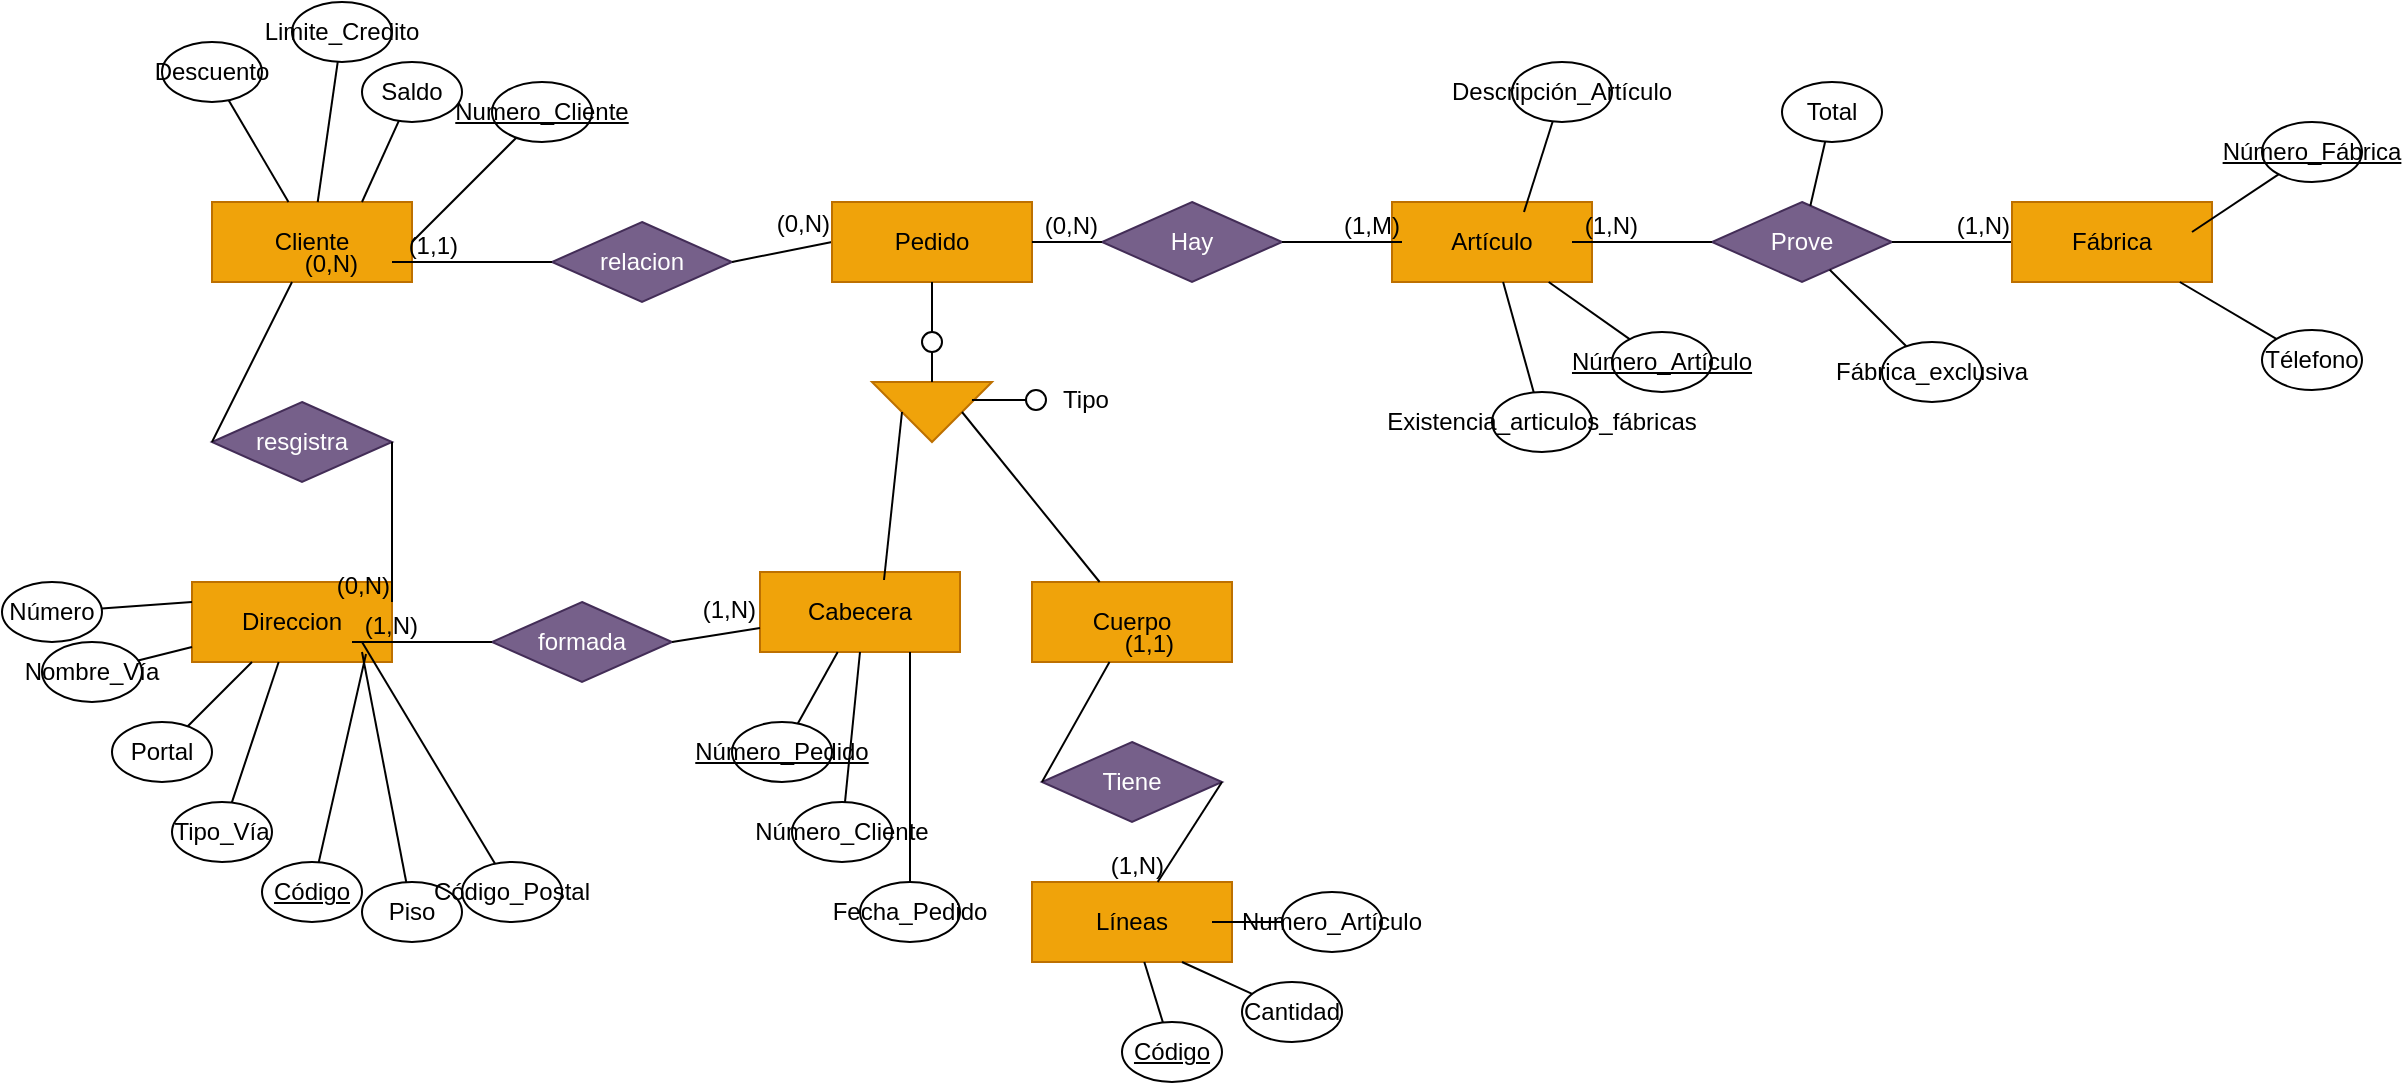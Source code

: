 <mxfile version="27.0.9">
  <diagram name="Página-1" id="Y2wxkopbrOoG1ZFBHDRZ">
    <mxGraphModel dx="2282" dy="1017" grid="1" gridSize="10" guides="1" tooltips="1" connect="1" arrows="1" fold="1" page="1" pageScale="1" pageWidth="827" pageHeight="1169" math="0" shadow="0">
      <root>
        <mxCell id="0" />
        <mxCell id="1" parent="0" />
        <mxCell id="6sxr05ySoq-j22cTBixy-1" value="Cliente" style="whiteSpace=wrap;html=1;align=center;fillColor=#f0a30a;strokeColor=#BD7000;fontColor=#000000;" vertex="1" parent="1">
          <mxGeometry x="90" y="140" width="100" height="40" as="geometry" />
        </mxCell>
        <mxCell id="6sxr05ySoq-j22cTBixy-2" value="Líneas" style="whiteSpace=wrap;html=1;align=center;fillColor=#f0a30a;strokeColor=#BD7000;fontColor=#000000;" vertex="1" parent="1">
          <mxGeometry x="500" y="480" width="100" height="40" as="geometry" />
        </mxCell>
        <mxCell id="6sxr05ySoq-j22cTBixy-4" value="Direccion" style="whiteSpace=wrap;html=1;align=center;fillColor=#f0a30a;strokeColor=#BD7000;fontColor=#000000;" vertex="1" parent="1">
          <mxGeometry x="80" y="330" width="100" height="40" as="geometry" />
        </mxCell>
        <mxCell id="6sxr05ySoq-j22cTBixy-5" value="resgistra" style="shape=rhombus;perimeter=rhombusPerimeter;whiteSpace=wrap;html=1;align=center;fillColor=#76608a;fontColor=#ffffff;strokeColor=#432D57;" vertex="1" parent="1">
          <mxGeometry x="90" y="240" width="90" height="40" as="geometry" />
        </mxCell>
        <mxCell id="6sxr05ySoq-j22cTBixy-6" value="" style="endArrow=none;html=1;rounded=0;exitX=0;exitY=0.5;exitDx=0;exitDy=0;" edge="1" source="6sxr05ySoq-j22cTBixy-5" parent="1" target="6sxr05ySoq-j22cTBixy-1">
          <mxGeometry relative="1" as="geometry">
            <mxPoint x="67" y="230" as="sourcePoint" />
            <mxPoint x="20" y="260" as="targetPoint" />
          </mxGeometry>
        </mxCell>
        <mxCell id="6sxr05ySoq-j22cTBixy-7" value="(0,N)" style="resizable=0;html=1;whiteSpace=wrap;align=right;verticalAlign=bottom;" connectable="0" vertex="1" parent="6sxr05ySoq-j22cTBixy-6">
          <mxGeometry x="1" relative="1" as="geometry">
            <mxPoint x="34" as="offset" />
          </mxGeometry>
        </mxCell>
        <mxCell id="6sxr05ySoq-j22cTBixy-8" value="" style="endArrow=none;html=1;rounded=0;exitX=1;exitY=0.5;exitDx=0;exitDy=0;entryX=1;entryY=0.25;entryDx=0;entryDy=0;" edge="1" source="6sxr05ySoq-j22cTBixy-5" parent="1" target="6sxr05ySoq-j22cTBixy-4">
          <mxGeometry relative="1" as="geometry">
            <mxPoint x="67" y="230" as="sourcePoint" />
            <mxPoint x="240" y="260" as="targetPoint" />
          </mxGeometry>
        </mxCell>
        <mxCell id="6sxr05ySoq-j22cTBixy-9" value="(0,N)" style="resizable=0;html=1;whiteSpace=wrap;align=right;verticalAlign=bottom;" connectable="0" vertex="1" parent="6sxr05ySoq-j22cTBixy-8">
          <mxGeometry x="1" relative="1" as="geometry">
            <mxPoint as="offset" />
          </mxGeometry>
        </mxCell>
        <mxCell id="6sxr05ySoq-j22cTBixy-10" value="" style="endArrow=none;html=1;rounded=0;" edge="1" target="6sxr05ySoq-j22cTBixy-11" parent="1">
          <mxGeometry relative="1" as="geometry">
            <mxPoint x="190" y="160" as="sourcePoint" />
            <mxPoint x="250" y="160" as="targetPoint" />
          </mxGeometry>
        </mxCell>
        <mxCell id="6sxr05ySoq-j22cTBixy-11" value="&lt;u&gt;Numero_Cliente&lt;/u&gt;" style="ellipse;whiteSpace=wrap;html=1;align=center;" vertex="1" parent="1">
          <mxGeometry x="230" y="80" width="50" height="30" as="geometry" />
        </mxCell>
        <mxCell id="6sxr05ySoq-j22cTBixy-12" value="" style="endArrow=none;html=1;rounded=0;exitX=0.75;exitY=0;exitDx=0;exitDy=0;" edge="1" target="6sxr05ySoq-j22cTBixy-13" parent="1" source="6sxr05ySoq-j22cTBixy-1">
          <mxGeometry relative="1" as="geometry">
            <mxPoint x="130" y="95" as="sourcePoint" />
            <mxPoint x="190" y="95" as="targetPoint" />
          </mxGeometry>
        </mxCell>
        <mxCell id="6sxr05ySoq-j22cTBixy-13" value="Saldo" style="ellipse;whiteSpace=wrap;html=1;align=center;" vertex="1" parent="1">
          <mxGeometry x="165" y="70" width="50" height="30" as="geometry" />
        </mxCell>
        <mxCell id="6sxr05ySoq-j22cTBixy-14" value="" style="endArrow=none;html=1;rounded=0;" edge="1" target="6sxr05ySoq-j22cTBixy-15" parent="1" source="6sxr05ySoq-j22cTBixy-1">
          <mxGeometry relative="1" as="geometry">
            <mxPoint x="80" y="95" as="sourcePoint" />
            <mxPoint x="140" y="95" as="targetPoint" />
          </mxGeometry>
        </mxCell>
        <mxCell id="6sxr05ySoq-j22cTBixy-15" value="Limite_Credito" style="ellipse;whiteSpace=wrap;html=1;align=center;" vertex="1" parent="1">
          <mxGeometry x="130" y="40" width="50" height="30" as="geometry" />
        </mxCell>
        <mxCell id="6sxr05ySoq-j22cTBixy-16" value="" style="endArrow=none;html=1;rounded=0;" edge="1" target="6sxr05ySoq-j22cTBixy-17" parent="1" source="6sxr05ySoq-j22cTBixy-1">
          <mxGeometry relative="1" as="geometry">
            <mxPoint x="30" y="75" as="sourcePoint" />
            <mxPoint x="90" y="75" as="targetPoint" />
          </mxGeometry>
        </mxCell>
        <mxCell id="6sxr05ySoq-j22cTBixy-17" value="Descuento" style="ellipse;whiteSpace=wrap;html=1;align=center;" vertex="1" parent="1">
          <mxGeometry x="65" y="60" width="50" height="30" as="geometry" />
        </mxCell>
        <mxCell id="6sxr05ySoq-j22cTBixy-18" value="" style="endArrow=none;html=1;rounded=0;exitX=0.87;exitY=0.9;exitDx=0;exitDy=0;exitPerimeter=0;" edge="1" target="6sxr05ySoq-j22cTBixy-19" parent="1" source="6sxr05ySoq-j22cTBixy-4">
          <mxGeometry relative="1" as="geometry">
            <mxPoint x="113" y="415" as="sourcePoint" />
            <mxPoint x="173" y="415" as="targetPoint" />
          </mxGeometry>
        </mxCell>
        <mxCell id="6sxr05ySoq-j22cTBixy-19" value="&lt;u&gt;Código&lt;/u&gt;" style="ellipse;whiteSpace=wrap;html=1;align=center;" vertex="1" parent="1">
          <mxGeometry x="115" y="470" width="50" height="30" as="geometry" />
        </mxCell>
        <mxCell id="6sxr05ySoq-j22cTBixy-20" value="" style="endArrow=none;html=1;rounded=0;" edge="1" target="6sxr05ySoq-j22cTBixy-21" parent="1" source="6sxr05ySoq-j22cTBixy-4">
          <mxGeometry relative="1" as="geometry">
            <mxPoint x="65" y="415" as="sourcePoint" />
            <mxPoint x="125" y="415" as="targetPoint" />
          </mxGeometry>
        </mxCell>
        <mxCell id="6sxr05ySoq-j22cTBixy-21" value="Tipo_Vía" style="ellipse;whiteSpace=wrap;html=1;align=center;" vertex="1" parent="1">
          <mxGeometry x="70" y="440" width="50" height="30" as="geometry" />
        </mxCell>
        <mxCell id="6sxr05ySoq-j22cTBixy-22" value="" style="endArrow=none;html=1;rounded=0;" edge="1" target="6sxr05ySoq-j22cTBixy-23" parent="1" source="6sxr05ySoq-j22cTBixy-4">
          <mxGeometry relative="1" as="geometry">
            <mxPoint x="5" y="415" as="sourcePoint" />
            <mxPoint x="65" y="415" as="targetPoint" />
          </mxGeometry>
        </mxCell>
        <mxCell id="6sxr05ySoq-j22cTBixy-23" value="Portal" style="ellipse;whiteSpace=wrap;html=1;align=center;" vertex="1" parent="1">
          <mxGeometry x="40" y="400" width="50" height="30" as="geometry" />
        </mxCell>
        <mxCell id="6sxr05ySoq-j22cTBixy-24" value="" style="endArrow=none;html=1;rounded=0;" edge="1" target="6sxr05ySoq-j22cTBixy-25" parent="1" source="6sxr05ySoq-j22cTBixy-4">
          <mxGeometry relative="1" as="geometry">
            <mxPoint x="-30" y="375" as="sourcePoint" />
            <mxPoint x="30" y="375" as="targetPoint" />
          </mxGeometry>
        </mxCell>
        <mxCell id="6sxr05ySoq-j22cTBixy-25" value="Nombre_Vía" style="ellipse;whiteSpace=wrap;html=1;align=center;" vertex="1" parent="1">
          <mxGeometry x="5" y="360" width="50" height="30" as="geometry" />
        </mxCell>
        <mxCell id="6sxr05ySoq-j22cTBixy-26" value="" style="endArrow=none;html=1;rounded=0;exitX=0;exitY=0.25;exitDx=0;exitDy=0;" edge="1" target="6sxr05ySoq-j22cTBixy-27" parent="1" source="6sxr05ySoq-j22cTBixy-4">
          <mxGeometry relative="1" as="geometry">
            <mxPoint x="-50" y="345" as="sourcePoint" />
            <mxPoint x="10" y="345" as="targetPoint" />
          </mxGeometry>
        </mxCell>
        <mxCell id="6sxr05ySoq-j22cTBixy-27" value="Número" style="ellipse;whiteSpace=wrap;html=1;align=center;" vertex="1" parent="1">
          <mxGeometry x="-15" y="330" width="50" height="30" as="geometry" />
        </mxCell>
        <mxCell id="6sxr05ySoq-j22cTBixy-28" value="" style="endArrow=none;html=1;rounded=0;" edge="1" target="6sxr05ySoq-j22cTBixy-29" parent="1">
          <mxGeometry relative="1" as="geometry">
            <mxPoint x="165" y="365" as="sourcePoint" />
            <mxPoint x="225" y="365" as="targetPoint" />
          </mxGeometry>
        </mxCell>
        <mxCell id="6sxr05ySoq-j22cTBixy-29" value="Piso" style="ellipse;whiteSpace=wrap;html=1;align=center;" vertex="1" parent="1">
          <mxGeometry x="165" y="480" width="50" height="30" as="geometry" />
        </mxCell>
        <mxCell id="6sxr05ySoq-j22cTBixy-30" value="" style="endArrow=none;html=1;rounded=0;" edge="1" target="6sxr05ySoq-j22cTBixy-31" parent="1">
          <mxGeometry relative="1" as="geometry">
            <mxPoint x="165" y="360" as="sourcePoint" />
            <mxPoint x="225" y="360" as="targetPoint" />
          </mxGeometry>
        </mxCell>
        <mxCell id="6sxr05ySoq-j22cTBixy-31" value="Código_Postal" style="ellipse;whiteSpace=wrap;html=1;align=center;" vertex="1" parent="1">
          <mxGeometry x="215" y="470" width="50" height="30" as="geometry" />
        </mxCell>
        <mxCell id="6sxr05ySoq-j22cTBixy-32" value="relacion" style="shape=rhombus;perimeter=rhombusPerimeter;whiteSpace=wrap;html=1;align=center;fillColor=#76608a;fontColor=#ffffff;strokeColor=#432D57;" vertex="1" parent="1">
          <mxGeometry x="260" y="150" width="90" height="40" as="geometry" />
        </mxCell>
        <mxCell id="6sxr05ySoq-j22cTBixy-33" value="" style="endArrow=none;html=1;rounded=0;exitX=0;exitY=0.5;exitDx=0;exitDy=0;" edge="1" source="6sxr05ySoq-j22cTBixy-32" parent="1">
          <mxGeometry relative="1" as="geometry">
            <mxPoint x="227" y="140" as="sourcePoint" />
            <mxPoint x="180" y="170" as="targetPoint" />
          </mxGeometry>
        </mxCell>
        <mxCell id="6sxr05ySoq-j22cTBixy-34" value="(1,1)" style="resizable=0;html=1;whiteSpace=wrap;align=right;verticalAlign=bottom;" connectable="0" vertex="1" parent="6sxr05ySoq-j22cTBixy-33">
          <mxGeometry x="1" relative="1" as="geometry">
            <mxPoint x="34" as="offset" />
          </mxGeometry>
        </mxCell>
        <mxCell id="6sxr05ySoq-j22cTBixy-35" value="" style="endArrow=none;html=1;rounded=0;exitX=1;exitY=0.5;exitDx=0;exitDy=0;entryX=0;entryY=0.5;entryDx=0;entryDy=0;" edge="1" source="6sxr05ySoq-j22cTBixy-32" parent="1" target="6sxr05ySoq-j22cTBixy-46">
          <mxGeometry relative="1" as="geometry">
            <mxPoint x="227" y="140" as="sourcePoint" />
            <mxPoint x="420" y="165" as="targetPoint" />
          </mxGeometry>
        </mxCell>
        <mxCell id="6sxr05ySoq-j22cTBixy-36" value="(0,N)" style="resizable=0;html=1;whiteSpace=wrap;align=right;verticalAlign=bottom;" connectable="0" vertex="1" parent="6sxr05ySoq-j22cTBixy-35">
          <mxGeometry x="1" relative="1" as="geometry">
            <mxPoint as="offset" />
          </mxGeometry>
        </mxCell>
        <mxCell id="6sxr05ySoq-j22cTBixy-46" value="Pedido" style="whiteSpace=wrap;html=1;align=center;fillColor=#f0a30a;strokeColor=#BD7000;fontColor=#000000;" vertex="1" parent="1">
          <mxGeometry x="400" y="140" width="100" height="40" as="geometry" />
        </mxCell>
        <mxCell id="6sxr05ySoq-j22cTBixy-47" value="" style="triangle;whiteSpace=wrap;html=1;rotation=90;fillColor=#f0a30a;strokeColor=#BD7000;fontColor=#000000;" vertex="1" parent="1">
          <mxGeometry x="435" y="215" width="30" height="60" as="geometry" />
        </mxCell>
        <mxCell id="6sxr05ySoq-j22cTBixy-48" value="" style="ellipse;whiteSpace=wrap;html=1;aspect=fixed;" vertex="1" parent="1">
          <mxGeometry x="445" y="205" width="10" height="10" as="geometry" />
        </mxCell>
        <mxCell id="6sxr05ySoq-j22cTBixy-49" value="" style="endArrow=none;html=1;rounded=0;exitX=0.5;exitY=0;exitDx=0;exitDy=0;entryX=0.5;entryY=1;entryDx=0;entryDy=0;" edge="1" source="6sxr05ySoq-j22cTBixy-48" target="6sxr05ySoq-j22cTBixy-46" parent="1">
          <mxGeometry relative="1" as="geometry">
            <mxPoint x="590" y="260" as="sourcePoint" />
            <mxPoint x="750" y="260" as="targetPoint" />
          </mxGeometry>
        </mxCell>
        <mxCell id="6sxr05ySoq-j22cTBixy-50" value="" style="endArrow=none;html=1;rounded=0;exitX=0.5;exitY=1;exitDx=0;exitDy=0;entryX=0;entryY=0.5;entryDx=0;entryDy=0;" edge="1" source="6sxr05ySoq-j22cTBixy-48" target="6sxr05ySoq-j22cTBixy-47" parent="1">
          <mxGeometry relative="1" as="geometry">
            <mxPoint x="590" y="260" as="sourcePoint" />
            <mxPoint x="750" y="260" as="targetPoint" />
          </mxGeometry>
        </mxCell>
        <mxCell id="6sxr05ySoq-j22cTBixy-51" value="" style="ellipse;whiteSpace=wrap;html=1;aspect=fixed;" vertex="1" parent="1">
          <mxGeometry x="497" y="234" width="10" height="10" as="geometry" />
        </mxCell>
        <mxCell id="6sxr05ySoq-j22cTBixy-52" value="" style="endArrow=none;html=1;rounded=0;exitX=0;exitY=0.5;exitDx=0;exitDy=0;entryX=0.3;entryY=0.167;entryDx=0;entryDy=0;entryPerimeter=0;" edge="1" source="6sxr05ySoq-j22cTBixy-51" target="6sxr05ySoq-j22cTBixy-47" parent="1">
          <mxGeometry relative="1" as="geometry">
            <mxPoint x="590" y="260" as="sourcePoint" />
            <mxPoint x="750" y="260" as="targetPoint" />
          </mxGeometry>
        </mxCell>
        <mxCell id="6sxr05ySoq-j22cTBixy-53" value="Tipo" style="text;html=1;align=center;verticalAlign=middle;whiteSpace=wrap;rounded=0;" vertex="1" parent="1">
          <mxGeometry x="497" y="224" width="60" height="30" as="geometry" />
        </mxCell>
        <mxCell id="6sxr05ySoq-j22cTBixy-54" value="Cabecera" style="whiteSpace=wrap;html=1;align=center;fillColor=#f0a30a;strokeColor=#BD7000;fontColor=#000000;" vertex="1" parent="1">
          <mxGeometry x="364" y="325" width="100" height="40" as="geometry" />
        </mxCell>
        <mxCell id="6sxr05ySoq-j22cTBixy-55" value="Cuerpo" style="whiteSpace=wrap;html=1;align=center;fillColor=#f0a30a;strokeColor=#BD7000;fontColor=#000000;" vertex="1" parent="1">
          <mxGeometry x="500" y="330" width="100" height="40" as="geometry" />
        </mxCell>
        <mxCell id="6sxr05ySoq-j22cTBixy-56" value="" style="endArrow=none;html=1;rounded=0;exitX=0.62;exitY=0.1;exitDx=0;exitDy=0;exitPerimeter=0;entryX=0.5;entryY=1;entryDx=0;entryDy=0;" edge="1" parent="1" source="6sxr05ySoq-j22cTBixy-54" target="6sxr05ySoq-j22cTBixy-47">
          <mxGeometry width="50" height="50" relative="1" as="geometry">
            <mxPoint x="440" y="300" as="sourcePoint" />
            <mxPoint x="490" y="250" as="targetPoint" />
            <Array as="points" />
          </mxGeometry>
        </mxCell>
        <mxCell id="6sxr05ySoq-j22cTBixy-57" value="" style="endArrow=none;html=1;rounded=0;entryX=0.5;entryY=0;entryDx=0;entryDy=0;" edge="1" parent="1" source="6sxr05ySoq-j22cTBixy-55" target="6sxr05ySoq-j22cTBixy-47">
          <mxGeometry width="50" height="50" relative="1" as="geometry">
            <mxPoint x="500" y="369" as="sourcePoint" />
            <mxPoint x="538" y="290" as="targetPoint" />
            <Array as="points" />
          </mxGeometry>
        </mxCell>
        <mxCell id="6sxr05ySoq-j22cTBixy-59" value="formada" style="shape=rhombus;perimeter=rhombusPerimeter;whiteSpace=wrap;html=1;align=center;fillColor=#76608a;fontColor=#ffffff;strokeColor=#432D57;" vertex="1" parent="1">
          <mxGeometry x="230" y="340" width="90" height="40" as="geometry" />
        </mxCell>
        <mxCell id="6sxr05ySoq-j22cTBixy-60" value="" style="endArrow=none;html=1;rounded=0;exitX=0;exitY=0.5;exitDx=0;exitDy=0;" edge="1" source="6sxr05ySoq-j22cTBixy-59" parent="1">
          <mxGeometry relative="1" as="geometry">
            <mxPoint x="207" y="330" as="sourcePoint" />
            <mxPoint x="160" y="360" as="targetPoint" />
          </mxGeometry>
        </mxCell>
        <mxCell id="6sxr05ySoq-j22cTBixy-61" value="(1,N)" style="resizable=0;html=1;whiteSpace=wrap;align=right;verticalAlign=bottom;" connectable="0" vertex="1" parent="6sxr05ySoq-j22cTBixy-60">
          <mxGeometry x="1" relative="1" as="geometry">
            <mxPoint x="34" as="offset" />
          </mxGeometry>
        </mxCell>
        <mxCell id="6sxr05ySoq-j22cTBixy-62" value="" style="endArrow=none;html=1;rounded=0;exitX=1;exitY=0.5;exitDx=0;exitDy=0;" edge="1" source="6sxr05ySoq-j22cTBixy-59" parent="1" target="6sxr05ySoq-j22cTBixy-54">
          <mxGeometry relative="1" as="geometry">
            <mxPoint x="207" y="330" as="sourcePoint" />
            <mxPoint x="380" y="360" as="targetPoint" />
          </mxGeometry>
        </mxCell>
        <mxCell id="6sxr05ySoq-j22cTBixy-63" value="(1,N)" style="resizable=0;html=1;whiteSpace=wrap;align=right;verticalAlign=bottom;" connectable="0" vertex="1" parent="6sxr05ySoq-j22cTBixy-62">
          <mxGeometry x="1" relative="1" as="geometry">
            <mxPoint as="offset" />
          </mxGeometry>
        </mxCell>
        <mxCell id="6sxr05ySoq-j22cTBixy-64" value="Tiene" style="shape=rhombus;perimeter=rhombusPerimeter;whiteSpace=wrap;html=1;align=center;fillColor=#76608a;fontColor=#ffffff;strokeColor=#432D57;" vertex="1" parent="1">
          <mxGeometry x="505" y="410" width="90" height="40" as="geometry" />
        </mxCell>
        <mxCell id="6sxr05ySoq-j22cTBixy-65" value="" style="endArrow=none;html=1;rounded=0;exitX=0;exitY=0.5;exitDx=0;exitDy=0;" edge="1" source="6sxr05ySoq-j22cTBixy-64" parent="1" target="6sxr05ySoq-j22cTBixy-55">
          <mxGeometry relative="1" as="geometry">
            <mxPoint x="482" y="400" as="sourcePoint" />
            <mxPoint x="435" y="430" as="targetPoint" />
          </mxGeometry>
        </mxCell>
        <mxCell id="6sxr05ySoq-j22cTBixy-66" value="(1,1)" style="resizable=0;html=1;whiteSpace=wrap;align=right;verticalAlign=bottom;" connectable="0" vertex="1" parent="6sxr05ySoq-j22cTBixy-65">
          <mxGeometry x="1" relative="1" as="geometry">
            <mxPoint x="34" as="offset" />
          </mxGeometry>
        </mxCell>
        <mxCell id="6sxr05ySoq-j22cTBixy-67" value="" style="endArrow=none;html=1;rounded=0;exitX=1;exitY=0.5;exitDx=0;exitDy=0;" edge="1" source="6sxr05ySoq-j22cTBixy-64" parent="1" target="6sxr05ySoq-j22cTBixy-2">
          <mxGeometry relative="1" as="geometry">
            <mxPoint x="482" y="400" as="sourcePoint" />
            <mxPoint x="655" y="430" as="targetPoint" />
          </mxGeometry>
        </mxCell>
        <mxCell id="6sxr05ySoq-j22cTBixy-68" value="(1,N)" style="resizable=0;html=1;whiteSpace=wrap;align=right;verticalAlign=bottom;" connectable="0" vertex="1" parent="6sxr05ySoq-j22cTBixy-67">
          <mxGeometry x="1" relative="1" as="geometry">
            <mxPoint x="5" as="offset" />
          </mxGeometry>
        </mxCell>
        <mxCell id="6sxr05ySoq-j22cTBixy-69" value="Artículo" style="whiteSpace=wrap;html=1;align=center;fillColor=#f0a30a;strokeColor=#BD7000;fontColor=#000000;" vertex="1" parent="1">
          <mxGeometry x="680" y="140" width="100" height="40" as="geometry" />
        </mxCell>
        <mxCell id="6sxr05ySoq-j22cTBixy-70" value="Hay" style="shape=rhombus;perimeter=rhombusPerimeter;whiteSpace=wrap;html=1;align=center;fillColor=#76608a;fontColor=#ffffff;strokeColor=#432D57;" vertex="1" parent="1">
          <mxGeometry x="535" y="140" width="90" height="40" as="geometry" />
        </mxCell>
        <mxCell id="6sxr05ySoq-j22cTBixy-71" value="" style="endArrow=none;html=1;rounded=0;exitX=0;exitY=0.5;exitDx=0;exitDy=0;" edge="1" source="6sxr05ySoq-j22cTBixy-70" parent="1">
          <mxGeometry relative="1" as="geometry">
            <mxPoint x="512" y="130" as="sourcePoint" />
            <mxPoint x="500" y="160" as="targetPoint" />
          </mxGeometry>
        </mxCell>
        <mxCell id="6sxr05ySoq-j22cTBixy-72" value="(0,N)" style="resizable=0;html=1;whiteSpace=wrap;align=right;verticalAlign=bottom;" connectable="0" vertex="1" parent="6sxr05ySoq-j22cTBixy-71">
          <mxGeometry x="1" relative="1" as="geometry">
            <mxPoint x="34" as="offset" />
          </mxGeometry>
        </mxCell>
        <mxCell id="6sxr05ySoq-j22cTBixy-73" value="" style="endArrow=none;html=1;rounded=0;exitX=1;exitY=0.5;exitDx=0;exitDy=0;" edge="1" source="6sxr05ySoq-j22cTBixy-70" parent="1">
          <mxGeometry relative="1" as="geometry">
            <mxPoint x="512" y="130" as="sourcePoint" />
            <mxPoint x="685" y="160" as="targetPoint" />
          </mxGeometry>
        </mxCell>
        <mxCell id="6sxr05ySoq-j22cTBixy-74" value="(1,M)" style="resizable=0;html=1;whiteSpace=wrap;align=right;verticalAlign=bottom;" connectable="0" vertex="1" parent="6sxr05ySoq-j22cTBixy-73">
          <mxGeometry x="1" relative="1" as="geometry">
            <mxPoint as="offset" />
          </mxGeometry>
        </mxCell>
        <mxCell id="6sxr05ySoq-j22cTBixy-77" value="" style="endArrow=none;html=1;rounded=0;" edge="1" target="6sxr05ySoq-j22cTBixy-78" parent="1" source="6sxr05ySoq-j22cTBixy-69">
          <mxGeometry relative="1" as="geometry">
            <mxPoint x="730" y="245" as="sourcePoint" />
            <mxPoint x="790" y="245" as="targetPoint" />
          </mxGeometry>
        </mxCell>
        <mxCell id="6sxr05ySoq-j22cTBixy-78" value="&lt;u&gt;Número_Artículo&lt;/u&gt;" style="ellipse;whiteSpace=wrap;html=1;align=center;" vertex="1" parent="1">
          <mxGeometry x="790" y="205" width="50" height="30" as="geometry" />
        </mxCell>
        <mxCell id="6sxr05ySoq-j22cTBixy-79" value="Prove" style="shape=rhombus;perimeter=rhombusPerimeter;whiteSpace=wrap;html=1;align=center;fillColor=#76608a;fontColor=#ffffff;strokeColor=#432D57;" vertex="1" parent="1">
          <mxGeometry x="840" y="140" width="90" height="40" as="geometry" />
        </mxCell>
        <mxCell id="6sxr05ySoq-j22cTBixy-80" value="" style="endArrow=none;html=1;rounded=0;exitX=0;exitY=0.5;exitDx=0;exitDy=0;" edge="1" source="6sxr05ySoq-j22cTBixy-79" parent="1">
          <mxGeometry relative="1" as="geometry">
            <mxPoint x="817" y="130" as="sourcePoint" />
            <mxPoint x="770" y="160" as="targetPoint" />
          </mxGeometry>
        </mxCell>
        <mxCell id="6sxr05ySoq-j22cTBixy-81" value="(1,N)" style="resizable=0;html=1;whiteSpace=wrap;align=right;verticalAlign=bottom;" connectable="0" vertex="1" parent="6sxr05ySoq-j22cTBixy-80">
          <mxGeometry x="1" relative="1" as="geometry">
            <mxPoint x="34" as="offset" />
          </mxGeometry>
        </mxCell>
        <mxCell id="6sxr05ySoq-j22cTBixy-82" value="" style="endArrow=none;html=1;rounded=0;exitX=1;exitY=0.5;exitDx=0;exitDy=0;" edge="1" source="6sxr05ySoq-j22cTBixy-79" parent="1">
          <mxGeometry relative="1" as="geometry">
            <mxPoint x="817" y="130" as="sourcePoint" />
            <mxPoint x="990" y="160" as="targetPoint" />
          </mxGeometry>
        </mxCell>
        <mxCell id="6sxr05ySoq-j22cTBixy-83" value="(1,N)" style="resizable=0;html=1;whiteSpace=wrap;align=right;verticalAlign=bottom;" connectable="0" vertex="1" parent="6sxr05ySoq-j22cTBixy-82">
          <mxGeometry x="1" relative="1" as="geometry">
            <mxPoint as="offset" />
          </mxGeometry>
        </mxCell>
        <mxCell id="6sxr05ySoq-j22cTBixy-84" value="" style="endArrow=none;html=1;rounded=0;" edge="1" target="6sxr05ySoq-j22cTBixy-85" parent="1" source="6sxr05ySoq-j22cTBixy-79">
          <mxGeometry relative="1" as="geometry">
            <mxPoint x="840" y="95" as="sourcePoint" />
            <mxPoint x="900" y="95" as="targetPoint" />
          </mxGeometry>
        </mxCell>
        <mxCell id="6sxr05ySoq-j22cTBixy-85" value="Total" style="ellipse;whiteSpace=wrap;html=1;align=center;" vertex="1" parent="1">
          <mxGeometry x="875" y="80" width="50" height="30" as="geometry" />
        </mxCell>
        <mxCell id="6sxr05ySoq-j22cTBixy-86" value="Fábrica" style="whiteSpace=wrap;html=1;align=center;fillColor=#f0a30a;strokeColor=#BD7000;fontColor=#000000;" vertex="1" parent="1">
          <mxGeometry x="990" y="140" width="100" height="40" as="geometry" />
        </mxCell>
        <mxCell id="6sxr05ySoq-j22cTBixy-87" value="" style="endArrow=none;html=1;rounded=0;" edge="1" target="6sxr05ySoq-j22cTBixy-88" parent="1" source="6sxr05ySoq-j22cTBixy-69">
          <mxGeometry relative="1" as="geometry">
            <mxPoint x="705" y="245" as="sourcePoint" />
            <mxPoint x="765" y="245" as="targetPoint" />
          </mxGeometry>
        </mxCell>
        <mxCell id="6sxr05ySoq-j22cTBixy-88" value="Existencia_articulos_fábricas" style="ellipse;whiteSpace=wrap;html=1;align=center;" vertex="1" parent="1">
          <mxGeometry x="730" y="235" width="50" height="30" as="geometry" />
        </mxCell>
        <mxCell id="6sxr05ySoq-j22cTBixy-89" value="" style="endArrow=none;html=1;rounded=0;exitX=0.66;exitY=0.125;exitDx=0;exitDy=0;exitPerimeter=0;" edge="1" target="6sxr05ySoq-j22cTBixy-90" parent="1" source="6sxr05ySoq-j22cTBixy-69">
          <mxGeometry relative="1" as="geometry">
            <mxPoint x="705" y="85" as="sourcePoint" />
            <mxPoint x="765" y="85" as="targetPoint" />
          </mxGeometry>
        </mxCell>
        <mxCell id="6sxr05ySoq-j22cTBixy-90" value="Descripción_Artículo" style="ellipse;whiteSpace=wrap;html=1;align=center;" vertex="1" parent="1">
          <mxGeometry x="740" y="70" width="50" height="30" as="geometry" />
        </mxCell>
        <mxCell id="6sxr05ySoq-j22cTBixy-91" value="" style="endArrow=none;html=1;rounded=0;" edge="1" target="6sxr05ySoq-j22cTBixy-92" parent="1" source="6sxr05ySoq-j22cTBixy-54">
          <mxGeometry relative="1" as="geometry">
            <mxPoint x="329" y="425" as="sourcePoint" />
            <mxPoint x="389" y="425" as="targetPoint" />
          </mxGeometry>
        </mxCell>
        <mxCell id="6sxr05ySoq-j22cTBixy-92" value="&lt;u&gt;Número_Pedido&lt;/u&gt;" style="ellipse;whiteSpace=wrap;html=1;align=center;" vertex="1" parent="1">
          <mxGeometry x="350" y="400" width="50" height="30" as="geometry" />
        </mxCell>
        <mxCell id="6sxr05ySoq-j22cTBixy-93" value="" style="endArrow=none;html=1;rounded=0;exitX=0.5;exitY=1;exitDx=0;exitDy=0;" edge="1" target="6sxr05ySoq-j22cTBixy-94" parent="1" source="6sxr05ySoq-j22cTBixy-54">
          <mxGeometry relative="1" as="geometry">
            <mxPoint x="380" y="455" as="sourcePoint" />
            <mxPoint x="440" y="455" as="targetPoint" />
          </mxGeometry>
        </mxCell>
        <mxCell id="6sxr05ySoq-j22cTBixy-94" value="Número_Cliente" style="ellipse;whiteSpace=wrap;html=1;align=center;" vertex="1" parent="1">
          <mxGeometry x="380" y="440" width="50" height="30" as="geometry" />
        </mxCell>
        <mxCell id="6sxr05ySoq-j22cTBixy-95" value="" style="endArrow=none;html=1;rounded=0;exitX=0.75;exitY=1;exitDx=0;exitDy=0;" edge="1" target="6sxr05ySoq-j22cTBixy-96" parent="1" source="6sxr05ySoq-j22cTBixy-54">
          <mxGeometry relative="1" as="geometry">
            <mxPoint x="400" y="495" as="sourcePoint" />
            <mxPoint x="460" y="495" as="targetPoint" />
          </mxGeometry>
        </mxCell>
        <mxCell id="6sxr05ySoq-j22cTBixy-96" value="Fecha_Pedido" style="ellipse;whiteSpace=wrap;html=1;align=center;" vertex="1" parent="1">
          <mxGeometry x="414" y="480" width="50" height="30" as="geometry" />
        </mxCell>
        <mxCell id="6sxr05ySoq-j22cTBixy-97" value="" style="endArrow=none;html=1;rounded=0;" edge="1" target="6sxr05ySoq-j22cTBixy-98" parent="1">
          <mxGeometry relative="1" as="geometry">
            <mxPoint x="590" y="500" as="sourcePoint" />
            <mxPoint x="650" y="500" as="targetPoint" />
          </mxGeometry>
        </mxCell>
        <mxCell id="6sxr05ySoq-j22cTBixy-98" value="Numero_Artículo" style="ellipse;whiteSpace=wrap;html=1;align=center;" vertex="1" parent="1">
          <mxGeometry x="625" y="485" width="50" height="30" as="geometry" />
        </mxCell>
        <mxCell id="6sxr05ySoq-j22cTBixy-99" value="" style="endArrow=none;html=1;rounded=0;exitX=0.75;exitY=1;exitDx=0;exitDy=0;" edge="1" target="6sxr05ySoq-j22cTBixy-100" parent="1" source="6sxr05ySoq-j22cTBixy-2">
          <mxGeometry relative="1" as="geometry">
            <mxPoint x="570" y="545" as="sourcePoint" />
            <mxPoint x="630" y="545" as="targetPoint" />
          </mxGeometry>
        </mxCell>
        <mxCell id="6sxr05ySoq-j22cTBixy-100" value="Cantidad" style="ellipse;whiteSpace=wrap;html=1;align=center;" vertex="1" parent="1">
          <mxGeometry x="605" y="530" width="50" height="30" as="geometry" />
        </mxCell>
        <mxCell id="6sxr05ySoq-j22cTBixy-101" value="" style="endArrow=none;html=1;rounded=0;" edge="1" target="6sxr05ySoq-j22cTBixy-102" parent="1" source="6sxr05ySoq-j22cTBixy-2">
          <mxGeometry relative="1" as="geometry">
            <mxPoint x="510" y="565" as="sourcePoint" />
            <mxPoint x="570" y="565" as="targetPoint" />
          </mxGeometry>
        </mxCell>
        <mxCell id="6sxr05ySoq-j22cTBixy-102" value="&lt;u&gt;Código&lt;/u&gt;" style="ellipse;whiteSpace=wrap;html=1;align=center;" vertex="1" parent="1">
          <mxGeometry x="545" y="550" width="50" height="30" as="geometry" />
        </mxCell>
        <mxCell id="6sxr05ySoq-j22cTBixy-103" value="" style="endArrow=none;html=1;rounded=0;" edge="1" target="6sxr05ySoq-j22cTBixy-104" parent="1">
          <mxGeometry relative="1" as="geometry">
            <mxPoint x="1080" y="155" as="sourcePoint" />
            <mxPoint x="1140" y="155" as="targetPoint" />
          </mxGeometry>
        </mxCell>
        <mxCell id="6sxr05ySoq-j22cTBixy-104" value="&lt;u&gt;Número_Fábrica&lt;/u&gt;" style="ellipse;whiteSpace=wrap;html=1;align=center;" vertex="1" parent="1">
          <mxGeometry x="1115" y="100" width="50" height="30" as="geometry" />
        </mxCell>
        <mxCell id="6sxr05ySoq-j22cTBixy-105" value="" style="endArrow=none;html=1;rounded=0;" edge="1" target="6sxr05ySoq-j22cTBixy-106" parent="1" source="6sxr05ySoq-j22cTBixy-86">
          <mxGeometry relative="1" as="geometry">
            <mxPoint x="1080" y="219" as="sourcePoint" />
            <mxPoint x="1140" y="219" as="targetPoint" />
          </mxGeometry>
        </mxCell>
        <mxCell id="6sxr05ySoq-j22cTBixy-106" value="Télefono" style="ellipse;whiteSpace=wrap;html=1;align=center;" vertex="1" parent="1">
          <mxGeometry x="1115" y="204" width="50" height="30" as="geometry" />
        </mxCell>
        <mxCell id="6sxr05ySoq-j22cTBixy-109" value="" style="endArrow=none;html=1;rounded=0;" edge="1" target="6sxr05ySoq-j22cTBixy-110" parent="1" source="6sxr05ySoq-j22cTBixy-79">
          <mxGeometry relative="1" as="geometry">
            <mxPoint x="890" y="225" as="sourcePoint" />
            <mxPoint x="950" y="225" as="targetPoint" />
          </mxGeometry>
        </mxCell>
        <mxCell id="6sxr05ySoq-j22cTBixy-110" value="Fábrica_exclusiva" style="ellipse;whiteSpace=wrap;html=1;align=center;" vertex="1" parent="1">
          <mxGeometry x="925" y="210" width="50" height="30" as="geometry" />
        </mxCell>
      </root>
    </mxGraphModel>
  </diagram>
</mxfile>
